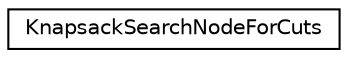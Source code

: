 digraph "Graphical Class Hierarchy"
{
 // LATEX_PDF_SIZE
  edge [fontname="Helvetica",fontsize="10",labelfontname="Helvetica",labelfontsize="10"];
  node [fontname="Helvetica",fontsize="10",shape=record];
  rankdir="LR";
  Node0 [label="KnapsackSearchNodeForCuts",height=0.2,width=0.4,color="black", fillcolor="white", style="filled",URL="$classoperations__research_1_1_knapsack_search_node_for_cuts.html",tooltip=" "];
}
